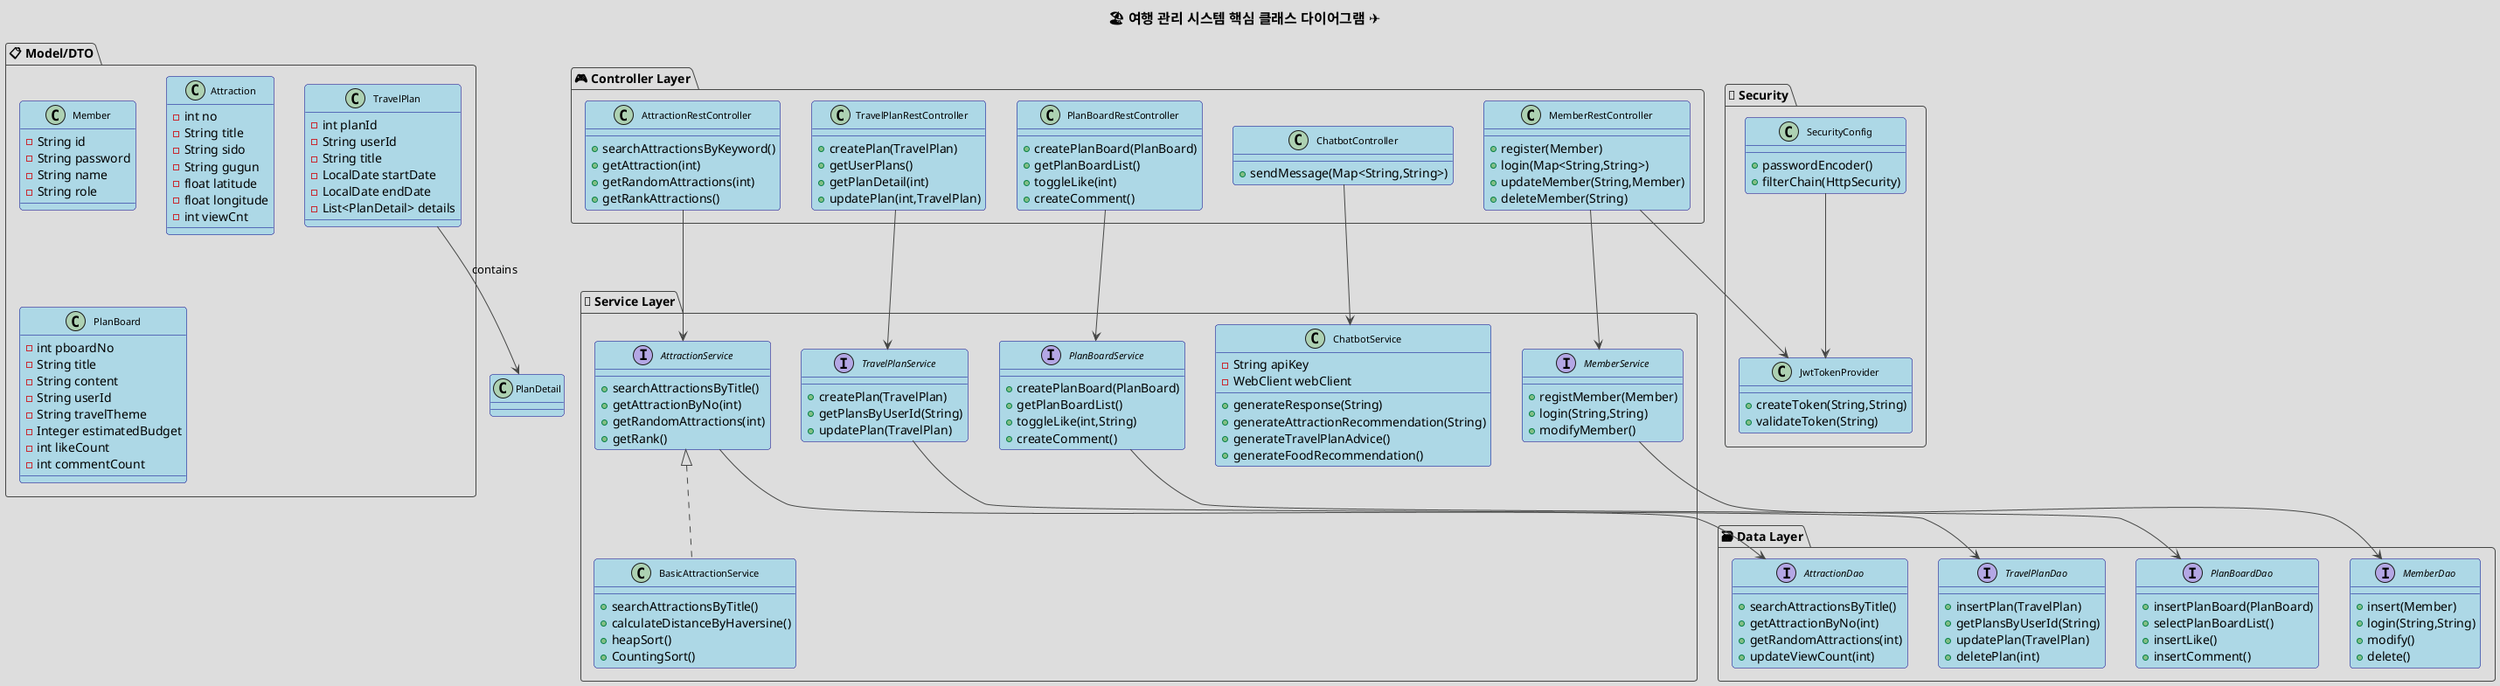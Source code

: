 @startuml
!theme toy
skinparam class {
    BackgroundColor lightblue
    BorderColor darkblue
    FontSize 11
}
skinparam interface {
    BackgroundColor lightgreen
    BorderColor darkgreen
    FontSize 11
}

title <size:16><b>🏖️ 여행 관리 시스템 핵심 클래스 다이어그램 ✈️</b></size>

package "🎮 Controller Layer" {
    class MemberRestController {
        + register(Member)
        + login(Map<String,String>)
        + updateMember(String,Member)
        + deleteMember(String)
    }

    class AttractionRestController {
        + searchAttractionsByKeyword()
        + getAttraction(int)
        + getRandomAttractions(int)
        + getRankAttractions()
    }

    class TravelPlanRestController {
        + createPlan(TravelPlan)
        + getUserPlans()
        + getPlanDetail(int)
        + updatePlan(int,TravelPlan)
    }

    class PlanBoardRestController {
        + createPlanBoard(PlanBoard)
        + getPlanBoardList()
        + toggleLike(int)
        + createComment()
    }

    class ChatbotController {
        + sendMessage(Map<String,String>)
    }
}

package "🔧 Service Layer" {
    interface MemberService {
        + registMember(Member)
        + login(String,String)
        + modifyMember()
    }

    interface AttractionService {
        + searchAttractionsByTitle()
        + getAttractionByNo(int)
        + getRandomAttractions(int)
        + getRank()
    }

    interface TravelPlanService {
        + createPlan(TravelPlan)
        + getPlansByUserId(String)
        + updatePlan(TravelPlan)
    }

    interface PlanBoardService {
        + createPlanBoard(PlanBoard)
        + getPlanBoardList()
        + toggleLike(int,String)
        + createComment()
    }

    class ChatbotService {
        - String apiKey
        - WebClient webClient
        + generateResponse(String)
        + generateAttractionRecommendation(String)
        + generateTravelPlanAdvice()
        + generateFoodRecommendation()
    }

    class BasicAttractionService {
        + searchAttractionsByTitle()
        + calculateDistanceByHaversine()
        + heapSort()
        + CountingSort()
    }
}

package "🗃️ Data Layer" {
    interface MemberDao {
        + insert(Member)
        + login(String,String)
        + modify()
        + delete()
    }

    interface AttractionDao {
        + searchAttractionsByTitle()
        + getAttractionByNo(int)
        + getRandomAttractions(int)
        + updateViewCount(int)
    }

    interface TravelPlanDao {
        + insertPlan(TravelPlan)
        + getPlansByUserId(String)
        + updatePlan(TravelPlan)
        + deletePlan(int)
    }

    interface PlanBoardDao {
        + insertPlanBoard(PlanBoard)
        + selectPlanBoardList()
        + insertLike()
        + insertComment()
    }
}

package "📋 Model/DTO" {
    class Member {
        - String id
        - String password
        - String name
        - String role
    }

    class Attraction {
        - int no
        - String title
        - String sido
        - String gugun
        - float latitude
        - float longitude
        - int viewCnt
    }

    class TravelPlan {
        - int planId
        - String userId
        - String title
        - LocalDate startDate
        - LocalDate endDate
        - List<PlanDetail> details
    }

    class PlanBoard {
        - int pboardNo
        - String title
        - String content
        - String userId
        - String travelTheme
        - Integer estimatedBudget
        - int likeCount
        - int commentCount
    }
}

package "🔐 Security" {
    class JwtTokenProvider {
        + createToken(String,String)
        + validateToken(String)
    }

    class SecurityConfig {
        + passwordEncoder()
        + filterChain(HttpSecurity)
    }
}

' Controller -> Service 관계
MemberRestController --> MemberService
AttractionRestController --> AttractionService
TravelPlanRestController --> TravelPlanService
PlanBoardRestController --> PlanBoardService
ChatbotController --> ChatbotService

' Service -> DAO 관계
MemberService --> MemberDao
AttractionService --> AttractionDao
TravelPlanService --> TravelPlanDao
PlanBoardService --> PlanBoardDao

' Service 구현체
AttractionService <|.. BasicAttractionService

' DTO 관계
TravelPlan --> PlanDetail : contains

' Security 관계
MemberRestController --> JwtTokenProvider
SecurityConfig --> JwtTokenProvider

@enduml